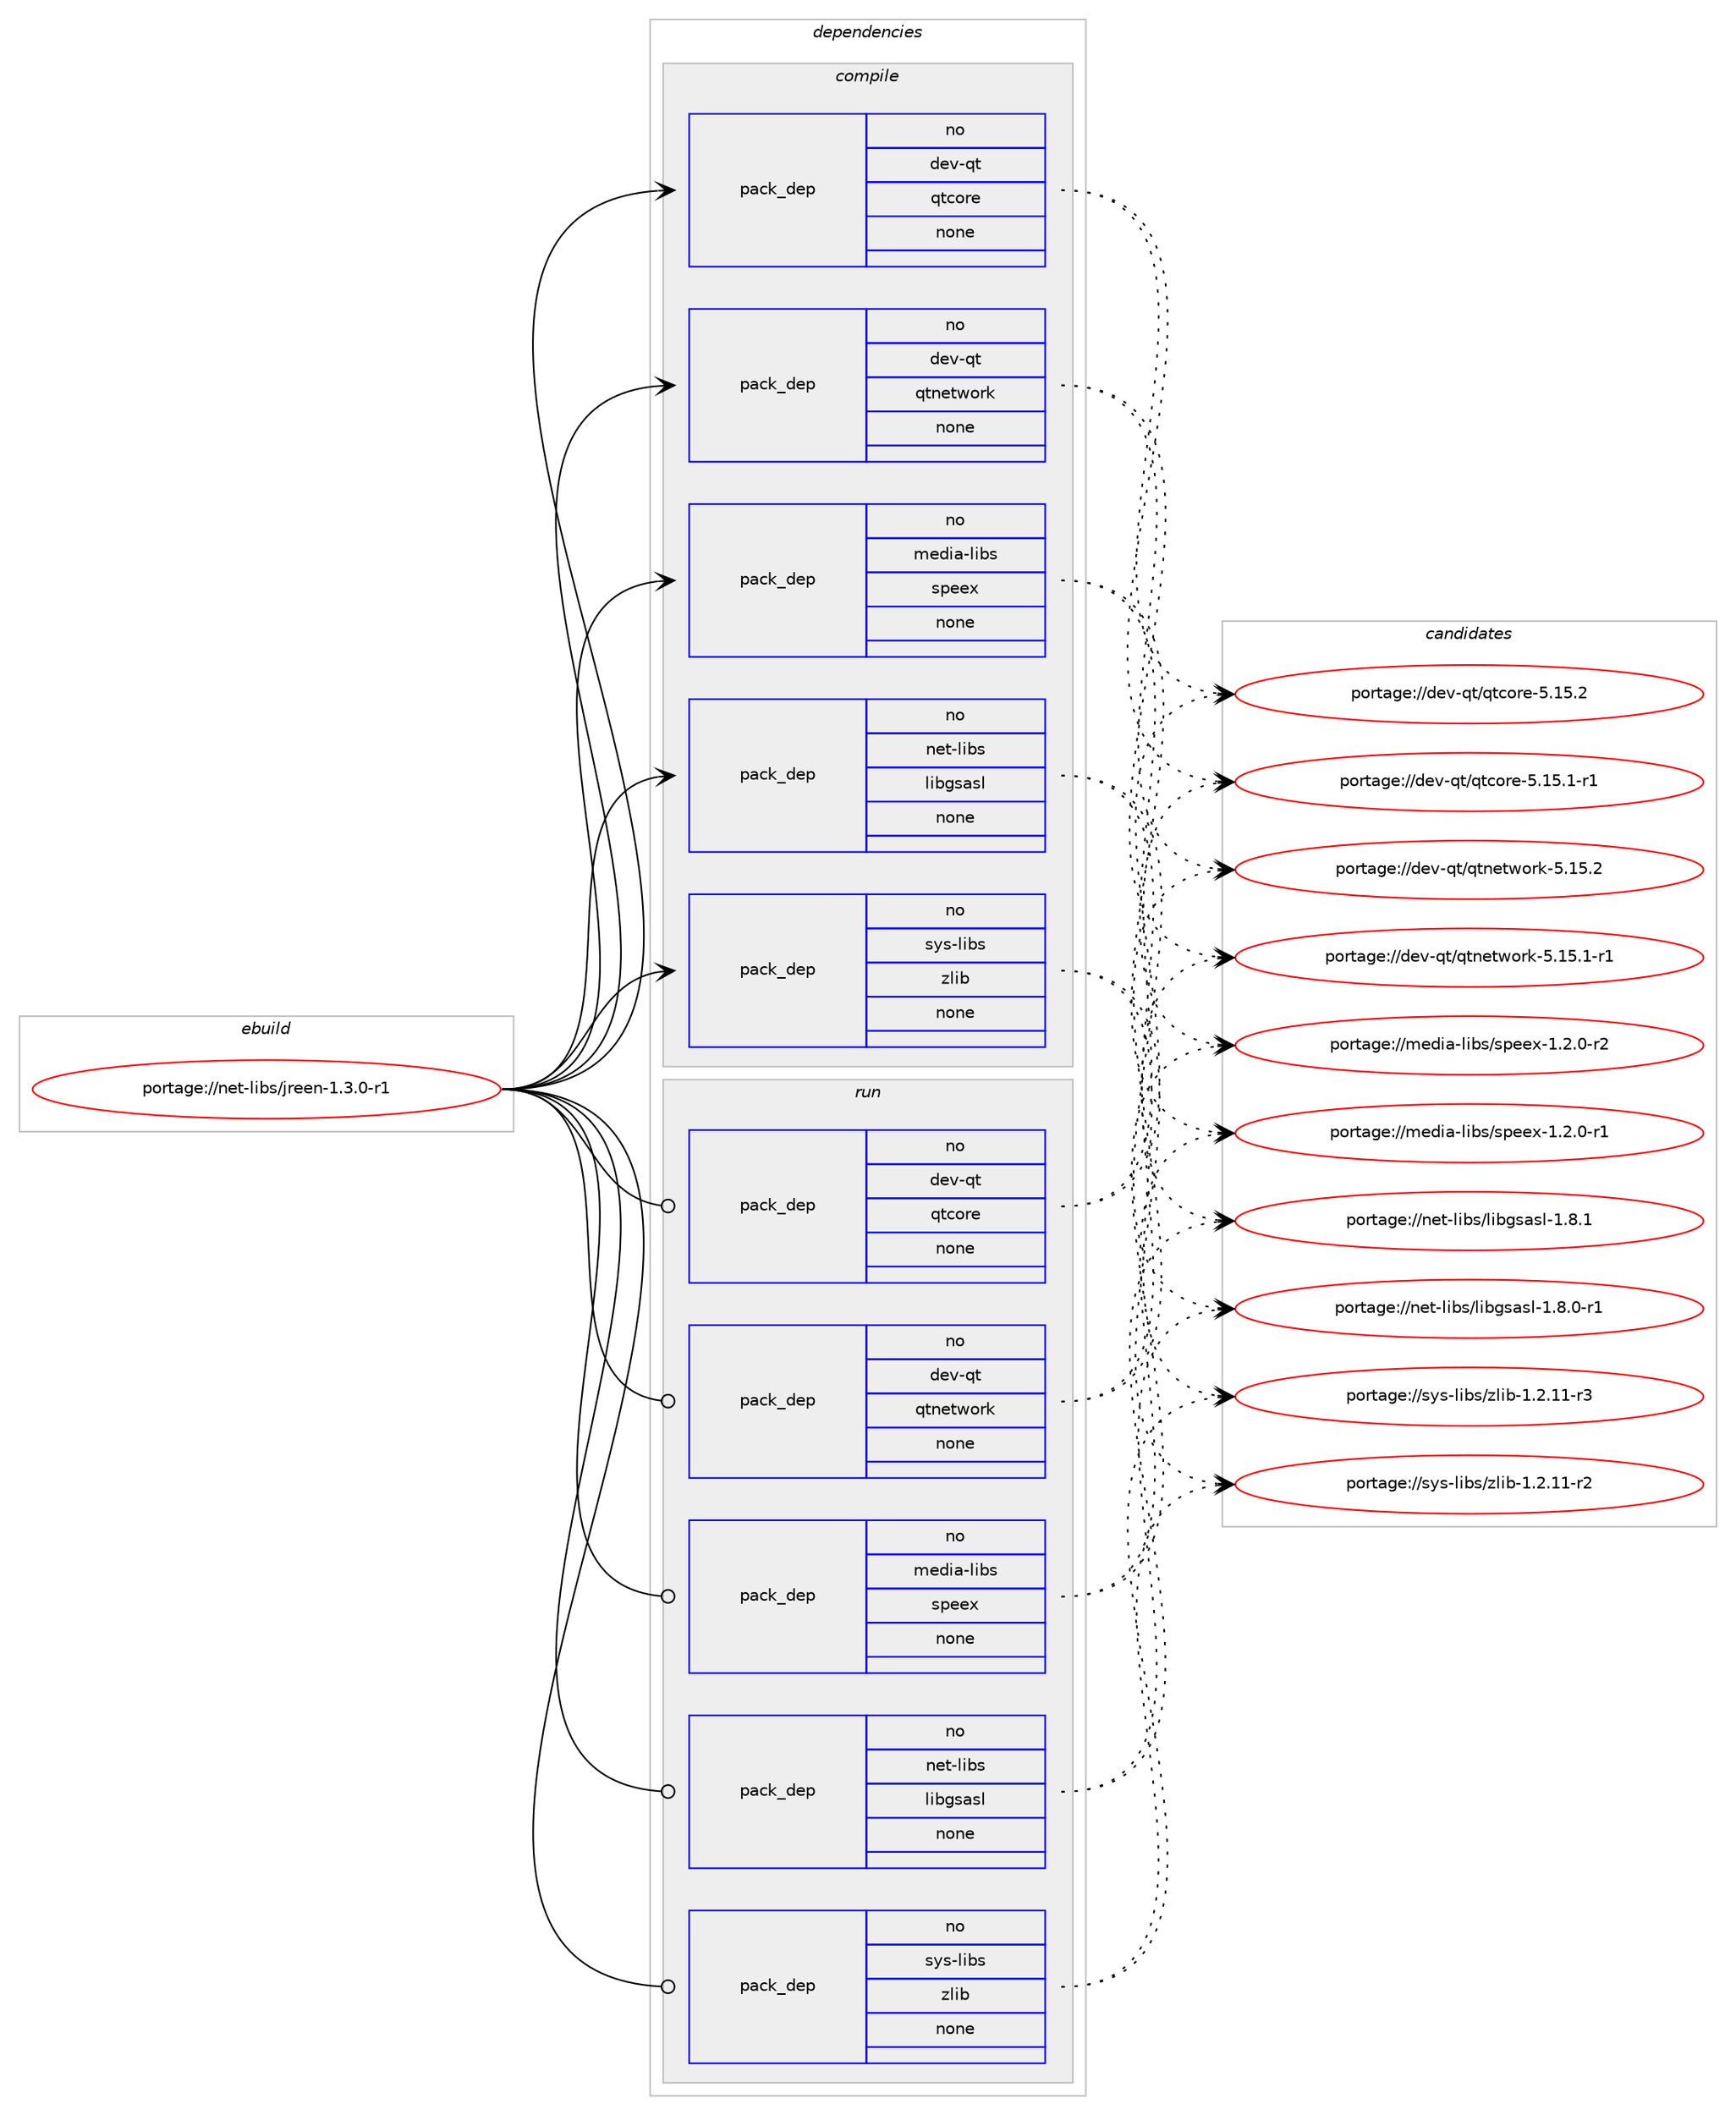digraph prolog {

# *************
# Graph options
# *************

newrank=true;
concentrate=true;
compound=true;
graph [rankdir=LR,fontname=Helvetica,fontsize=10,ranksep=1.5];#, ranksep=2.5, nodesep=0.2];
edge  [arrowhead=vee];
node  [fontname=Helvetica,fontsize=10];

# **********
# The ebuild
# **********

subgraph cluster_leftcol {
color=gray;
rank=same;
label=<<i>ebuild</i>>;
id [label="portage://net-libs/jreen-1.3.0-r1", color=red, width=4, href="../net-libs/jreen-1.3.0-r1.svg"];
}

# ****************
# The dependencies
# ****************

subgraph cluster_midcol {
color=gray;
label=<<i>dependencies</i>>;
subgraph cluster_compile {
fillcolor="#eeeeee";
style=filled;
label=<<i>compile</i>>;
subgraph pack4019 {
dependency5178 [label=<<TABLE BORDER="0" CELLBORDER="1" CELLSPACING="0" CELLPADDING="4" WIDTH="220"><TR><TD ROWSPAN="6" CELLPADDING="30">pack_dep</TD></TR><TR><TD WIDTH="110">no</TD></TR><TR><TD>dev-qt</TD></TR><TR><TD>qtcore</TD></TR><TR><TD>none</TD></TR><TR><TD></TD></TR></TABLE>>, shape=none, color=blue];
}
id:e -> dependency5178:w [weight=20,style="solid",arrowhead="vee"];
subgraph pack4020 {
dependency5179 [label=<<TABLE BORDER="0" CELLBORDER="1" CELLSPACING="0" CELLPADDING="4" WIDTH="220"><TR><TD ROWSPAN="6" CELLPADDING="30">pack_dep</TD></TR><TR><TD WIDTH="110">no</TD></TR><TR><TD>dev-qt</TD></TR><TR><TD>qtnetwork</TD></TR><TR><TD>none</TD></TR><TR><TD></TD></TR></TABLE>>, shape=none, color=blue];
}
id:e -> dependency5179:w [weight=20,style="solid",arrowhead="vee"];
subgraph pack4021 {
dependency5180 [label=<<TABLE BORDER="0" CELLBORDER="1" CELLSPACING="0" CELLPADDING="4" WIDTH="220"><TR><TD ROWSPAN="6" CELLPADDING="30">pack_dep</TD></TR><TR><TD WIDTH="110">no</TD></TR><TR><TD>media-libs</TD></TR><TR><TD>speex</TD></TR><TR><TD>none</TD></TR><TR><TD></TD></TR></TABLE>>, shape=none, color=blue];
}
id:e -> dependency5180:w [weight=20,style="solid",arrowhead="vee"];
subgraph pack4022 {
dependency5181 [label=<<TABLE BORDER="0" CELLBORDER="1" CELLSPACING="0" CELLPADDING="4" WIDTH="220"><TR><TD ROWSPAN="6" CELLPADDING="30">pack_dep</TD></TR><TR><TD WIDTH="110">no</TD></TR><TR><TD>net-libs</TD></TR><TR><TD>libgsasl</TD></TR><TR><TD>none</TD></TR><TR><TD></TD></TR></TABLE>>, shape=none, color=blue];
}
id:e -> dependency5181:w [weight=20,style="solid",arrowhead="vee"];
subgraph pack4023 {
dependency5182 [label=<<TABLE BORDER="0" CELLBORDER="1" CELLSPACING="0" CELLPADDING="4" WIDTH="220"><TR><TD ROWSPAN="6" CELLPADDING="30">pack_dep</TD></TR><TR><TD WIDTH="110">no</TD></TR><TR><TD>sys-libs</TD></TR><TR><TD>zlib</TD></TR><TR><TD>none</TD></TR><TR><TD></TD></TR></TABLE>>, shape=none, color=blue];
}
id:e -> dependency5182:w [weight=20,style="solid",arrowhead="vee"];
}
subgraph cluster_compileandrun {
fillcolor="#eeeeee";
style=filled;
label=<<i>compile and run</i>>;
}
subgraph cluster_run {
fillcolor="#eeeeee";
style=filled;
label=<<i>run</i>>;
subgraph pack4024 {
dependency5183 [label=<<TABLE BORDER="0" CELLBORDER="1" CELLSPACING="0" CELLPADDING="4" WIDTH="220"><TR><TD ROWSPAN="6" CELLPADDING="30">pack_dep</TD></TR><TR><TD WIDTH="110">no</TD></TR><TR><TD>dev-qt</TD></TR><TR><TD>qtcore</TD></TR><TR><TD>none</TD></TR><TR><TD></TD></TR></TABLE>>, shape=none, color=blue];
}
id:e -> dependency5183:w [weight=20,style="solid",arrowhead="odot"];
subgraph pack4025 {
dependency5184 [label=<<TABLE BORDER="0" CELLBORDER="1" CELLSPACING="0" CELLPADDING="4" WIDTH="220"><TR><TD ROWSPAN="6" CELLPADDING="30">pack_dep</TD></TR><TR><TD WIDTH="110">no</TD></TR><TR><TD>dev-qt</TD></TR><TR><TD>qtnetwork</TD></TR><TR><TD>none</TD></TR><TR><TD></TD></TR></TABLE>>, shape=none, color=blue];
}
id:e -> dependency5184:w [weight=20,style="solid",arrowhead="odot"];
subgraph pack4026 {
dependency5185 [label=<<TABLE BORDER="0" CELLBORDER="1" CELLSPACING="0" CELLPADDING="4" WIDTH="220"><TR><TD ROWSPAN="6" CELLPADDING="30">pack_dep</TD></TR><TR><TD WIDTH="110">no</TD></TR><TR><TD>media-libs</TD></TR><TR><TD>speex</TD></TR><TR><TD>none</TD></TR><TR><TD></TD></TR></TABLE>>, shape=none, color=blue];
}
id:e -> dependency5185:w [weight=20,style="solid",arrowhead="odot"];
subgraph pack4027 {
dependency5186 [label=<<TABLE BORDER="0" CELLBORDER="1" CELLSPACING="0" CELLPADDING="4" WIDTH="220"><TR><TD ROWSPAN="6" CELLPADDING="30">pack_dep</TD></TR><TR><TD WIDTH="110">no</TD></TR><TR><TD>net-libs</TD></TR><TR><TD>libgsasl</TD></TR><TR><TD>none</TD></TR><TR><TD></TD></TR></TABLE>>, shape=none, color=blue];
}
id:e -> dependency5186:w [weight=20,style="solid",arrowhead="odot"];
subgraph pack4028 {
dependency5187 [label=<<TABLE BORDER="0" CELLBORDER="1" CELLSPACING="0" CELLPADDING="4" WIDTH="220"><TR><TD ROWSPAN="6" CELLPADDING="30">pack_dep</TD></TR><TR><TD WIDTH="110">no</TD></TR><TR><TD>sys-libs</TD></TR><TR><TD>zlib</TD></TR><TR><TD>none</TD></TR><TR><TD></TD></TR></TABLE>>, shape=none, color=blue];
}
id:e -> dependency5187:w [weight=20,style="solid",arrowhead="odot"];
}
}

# **************
# The candidates
# **************

subgraph cluster_choices {
rank=same;
color=gray;
label=<<i>candidates</i>>;

subgraph choice4019 {
color=black;
nodesep=1;
choice10010111845113116471131169911111410145534649534650 [label="portage://dev-qt/qtcore-5.15.2", color=red, width=4,href="../dev-qt/qtcore-5.15.2.svg"];
choice100101118451131164711311699111114101455346495346494511449 [label="portage://dev-qt/qtcore-5.15.1-r1", color=red, width=4,href="../dev-qt/qtcore-5.15.1-r1.svg"];
dependency5178:e -> choice10010111845113116471131169911111410145534649534650:w [style=dotted,weight="100"];
dependency5178:e -> choice100101118451131164711311699111114101455346495346494511449:w [style=dotted,weight="100"];
}
subgraph choice4020 {
color=black;
nodesep=1;
choice100101118451131164711311611010111611911111410745534649534650 [label="portage://dev-qt/qtnetwork-5.15.2", color=red, width=4,href="../dev-qt/qtnetwork-5.15.2.svg"];
choice1001011184511311647113116110101116119111114107455346495346494511449 [label="portage://dev-qt/qtnetwork-5.15.1-r1", color=red, width=4,href="../dev-qt/qtnetwork-5.15.1-r1.svg"];
dependency5179:e -> choice100101118451131164711311611010111611911111410745534649534650:w [style=dotted,weight="100"];
dependency5179:e -> choice1001011184511311647113116110101116119111114107455346495346494511449:w [style=dotted,weight="100"];
}
subgraph choice4021 {
color=black;
nodesep=1;
choice109101100105974510810598115471151121011011204549465046484511450 [label="portage://media-libs/speex-1.2.0-r2", color=red, width=4,href="../media-libs/speex-1.2.0-r2.svg"];
choice109101100105974510810598115471151121011011204549465046484511449 [label="portage://media-libs/speex-1.2.0-r1", color=red, width=4,href="../media-libs/speex-1.2.0-r1.svg"];
dependency5180:e -> choice109101100105974510810598115471151121011011204549465046484511450:w [style=dotted,weight="100"];
dependency5180:e -> choice109101100105974510810598115471151121011011204549465046484511449:w [style=dotted,weight="100"];
}
subgraph choice4022 {
color=black;
nodesep=1;
choice1101011164510810598115471081059810311597115108454946564649 [label="portage://net-libs/libgsasl-1.8.1", color=red, width=4,href="../net-libs/libgsasl-1.8.1.svg"];
choice11010111645108105981154710810598103115971151084549465646484511449 [label="portage://net-libs/libgsasl-1.8.0-r1", color=red, width=4,href="../net-libs/libgsasl-1.8.0-r1.svg"];
dependency5181:e -> choice1101011164510810598115471081059810311597115108454946564649:w [style=dotted,weight="100"];
dependency5181:e -> choice11010111645108105981154710810598103115971151084549465646484511449:w [style=dotted,weight="100"];
}
subgraph choice4023 {
color=black;
nodesep=1;
choice11512111545108105981154712210810598454946504649494511451 [label="portage://sys-libs/zlib-1.2.11-r3", color=red, width=4,href="../sys-libs/zlib-1.2.11-r3.svg"];
choice11512111545108105981154712210810598454946504649494511450 [label="portage://sys-libs/zlib-1.2.11-r2", color=red, width=4,href="../sys-libs/zlib-1.2.11-r2.svg"];
dependency5182:e -> choice11512111545108105981154712210810598454946504649494511451:w [style=dotted,weight="100"];
dependency5182:e -> choice11512111545108105981154712210810598454946504649494511450:w [style=dotted,weight="100"];
}
subgraph choice4024 {
color=black;
nodesep=1;
choice10010111845113116471131169911111410145534649534650 [label="portage://dev-qt/qtcore-5.15.2", color=red, width=4,href="../dev-qt/qtcore-5.15.2.svg"];
choice100101118451131164711311699111114101455346495346494511449 [label="portage://dev-qt/qtcore-5.15.1-r1", color=red, width=4,href="../dev-qt/qtcore-5.15.1-r1.svg"];
dependency5183:e -> choice10010111845113116471131169911111410145534649534650:w [style=dotted,weight="100"];
dependency5183:e -> choice100101118451131164711311699111114101455346495346494511449:w [style=dotted,weight="100"];
}
subgraph choice4025 {
color=black;
nodesep=1;
choice100101118451131164711311611010111611911111410745534649534650 [label="portage://dev-qt/qtnetwork-5.15.2", color=red, width=4,href="../dev-qt/qtnetwork-5.15.2.svg"];
choice1001011184511311647113116110101116119111114107455346495346494511449 [label="portage://dev-qt/qtnetwork-5.15.1-r1", color=red, width=4,href="../dev-qt/qtnetwork-5.15.1-r1.svg"];
dependency5184:e -> choice100101118451131164711311611010111611911111410745534649534650:w [style=dotted,weight="100"];
dependency5184:e -> choice1001011184511311647113116110101116119111114107455346495346494511449:w [style=dotted,weight="100"];
}
subgraph choice4026 {
color=black;
nodesep=1;
choice109101100105974510810598115471151121011011204549465046484511450 [label="portage://media-libs/speex-1.2.0-r2", color=red, width=4,href="../media-libs/speex-1.2.0-r2.svg"];
choice109101100105974510810598115471151121011011204549465046484511449 [label="portage://media-libs/speex-1.2.0-r1", color=red, width=4,href="../media-libs/speex-1.2.0-r1.svg"];
dependency5185:e -> choice109101100105974510810598115471151121011011204549465046484511450:w [style=dotted,weight="100"];
dependency5185:e -> choice109101100105974510810598115471151121011011204549465046484511449:w [style=dotted,weight="100"];
}
subgraph choice4027 {
color=black;
nodesep=1;
choice1101011164510810598115471081059810311597115108454946564649 [label="portage://net-libs/libgsasl-1.8.1", color=red, width=4,href="../net-libs/libgsasl-1.8.1.svg"];
choice11010111645108105981154710810598103115971151084549465646484511449 [label="portage://net-libs/libgsasl-1.8.0-r1", color=red, width=4,href="../net-libs/libgsasl-1.8.0-r1.svg"];
dependency5186:e -> choice1101011164510810598115471081059810311597115108454946564649:w [style=dotted,weight="100"];
dependency5186:e -> choice11010111645108105981154710810598103115971151084549465646484511449:w [style=dotted,weight="100"];
}
subgraph choice4028 {
color=black;
nodesep=1;
choice11512111545108105981154712210810598454946504649494511451 [label="portage://sys-libs/zlib-1.2.11-r3", color=red, width=4,href="../sys-libs/zlib-1.2.11-r3.svg"];
choice11512111545108105981154712210810598454946504649494511450 [label="portage://sys-libs/zlib-1.2.11-r2", color=red, width=4,href="../sys-libs/zlib-1.2.11-r2.svg"];
dependency5187:e -> choice11512111545108105981154712210810598454946504649494511451:w [style=dotted,weight="100"];
dependency5187:e -> choice11512111545108105981154712210810598454946504649494511450:w [style=dotted,weight="100"];
}
}

}
